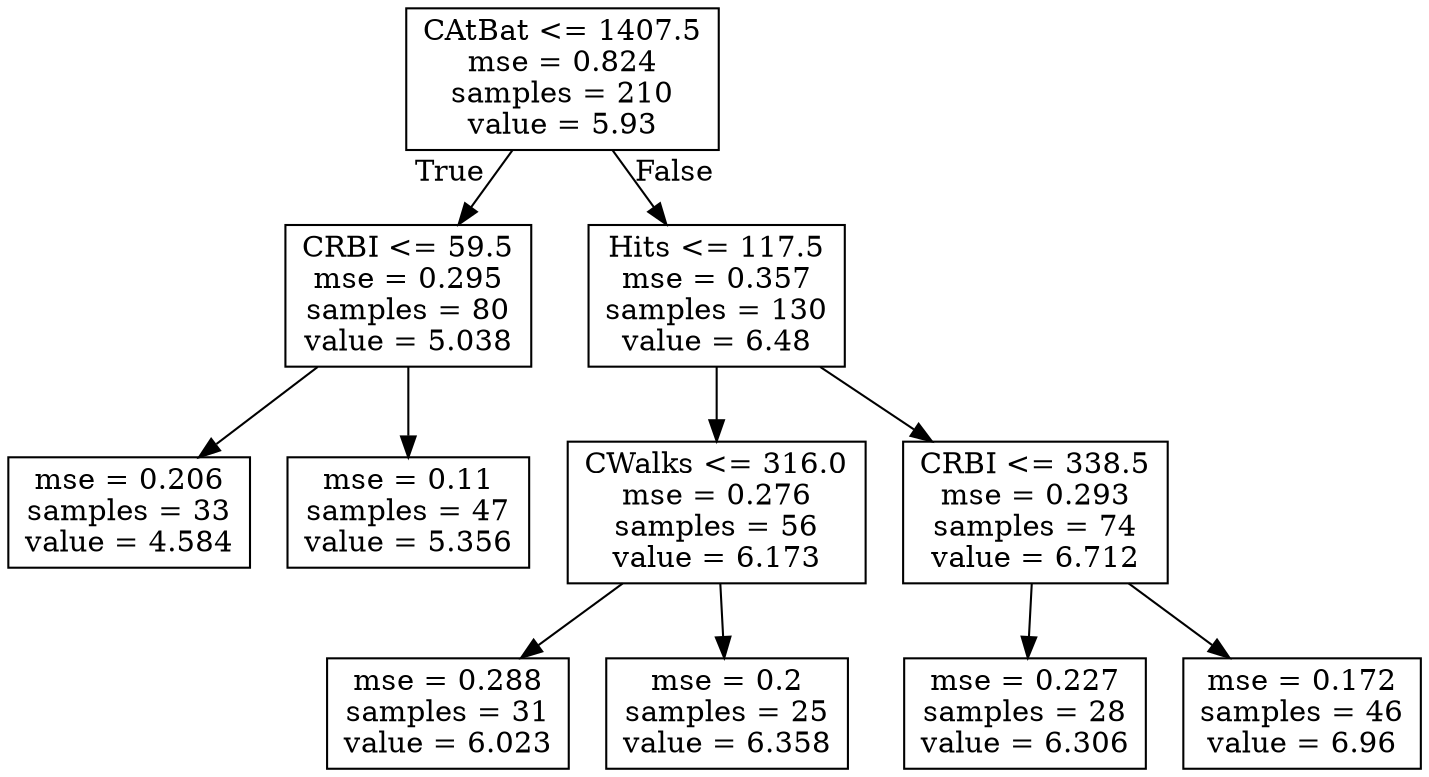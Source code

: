 digraph Tree {
node [shape=box] ;
0 [label="CAtBat <= 1407.5\nmse = 0.824\nsamples = 210\nvalue = 5.93"] ;
1 [label="CRBI <= 59.5\nmse = 0.295\nsamples = 80\nvalue = 5.038"] ;
0 -> 1 [labeldistance=2.5, labelangle=45, headlabel="True"] ;
2 [label="mse = 0.206\nsamples = 33\nvalue = 4.584"] ;
1 -> 2 ;
3 [label="mse = 0.11\nsamples = 47\nvalue = 5.356"] ;
1 -> 3 ;
4 [label="Hits <= 117.5\nmse = 0.357\nsamples = 130\nvalue = 6.48"] ;
0 -> 4 [labeldistance=2.5, labelangle=-45, headlabel="False"] ;
5 [label="CWalks <= 316.0\nmse = 0.276\nsamples = 56\nvalue = 6.173"] ;
4 -> 5 ;
6 [label="mse = 0.288\nsamples = 31\nvalue = 6.023"] ;
5 -> 6 ;
7 [label="mse = 0.2\nsamples = 25\nvalue = 6.358"] ;
5 -> 7 ;
8 [label="CRBI <= 338.5\nmse = 0.293\nsamples = 74\nvalue = 6.712"] ;
4 -> 8 ;
9 [label="mse = 0.227\nsamples = 28\nvalue = 6.306"] ;
8 -> 9 ;
10 [label="mse = 0.172\nsamples = 46\nvalue = 6.96"] ;
8 -> 10 ;
}